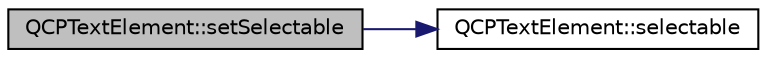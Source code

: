 digraph "QCPTextElement::setSelectable"
{
 // LATEX_PDF_SIZE
  edge [fontname="Helvetica",fontsize="10",labelfontname="Helvetica",labelfontsize="10"];
  node [fontname="Helvetica",fontsize="10",shape=record];
  rankdir="LR";
  Node1 [label="QCPTextElement::setSelectable",height=0.2,width=0.4,color="black", fillcolor="grey75", style="filled", fontcolor="black",tooltip=" "];
  Node1 -> Node2 [color="midnightblue",fontsize="10",style="solid",fontname="Helvetica"];
  Node2 [label="QCPTextElement::selectable",height=0.2,width=0.4,color="black", fillcolor="white", style="filled",URL="$classQCPTextElement.html#a96e2a712fca40324a8489f75833b4096",tooltip=" "];
}

